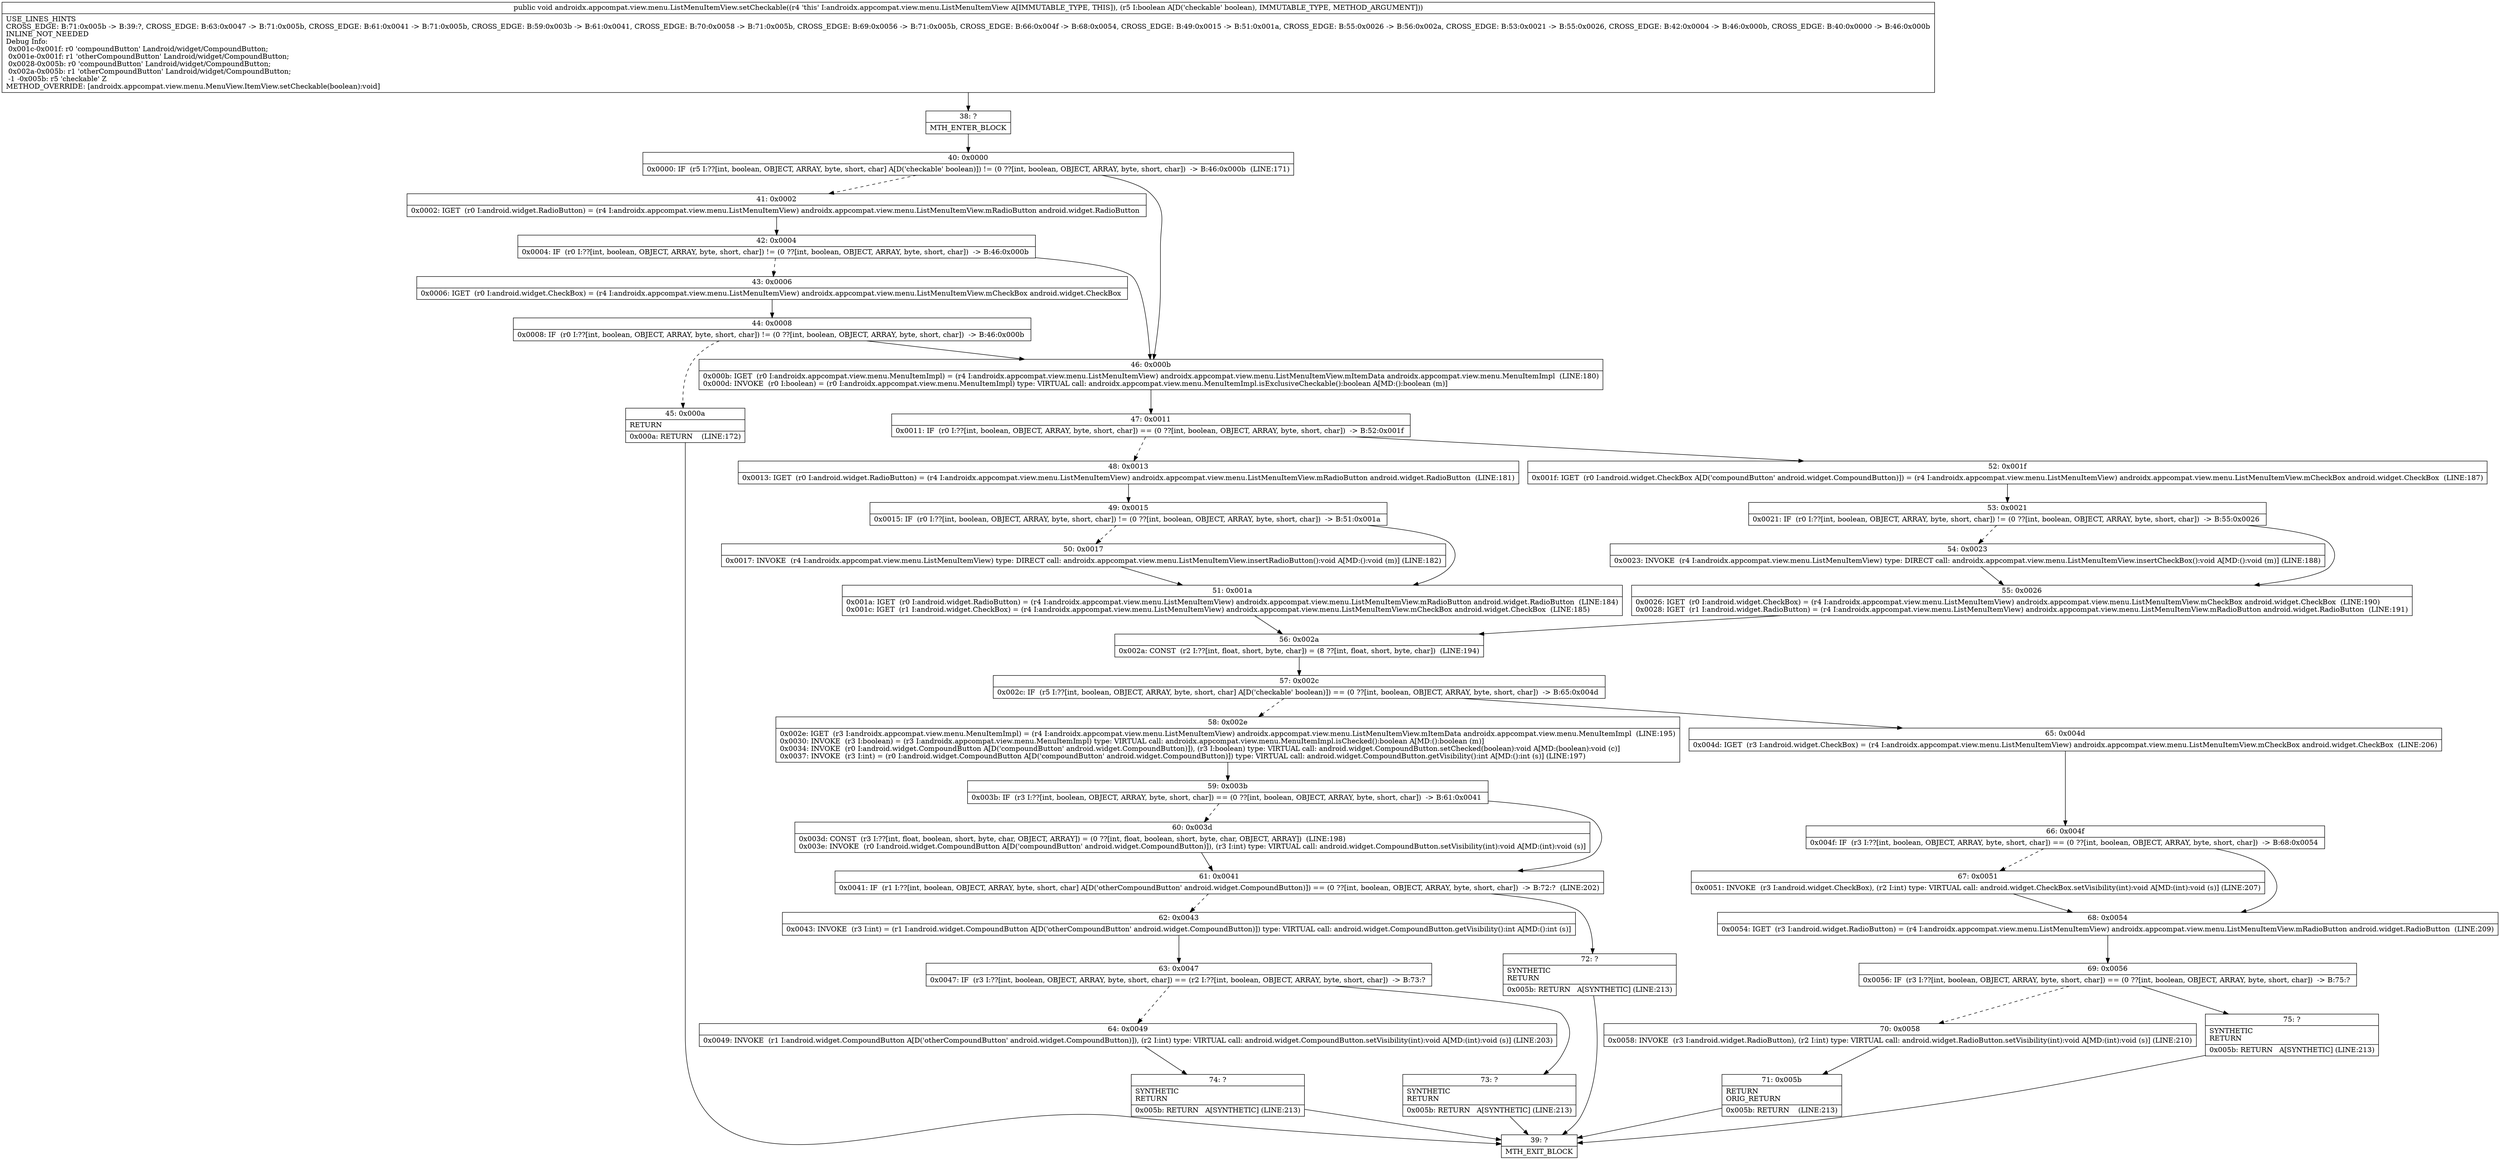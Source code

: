 digraph "CFG forandroidx.appcompat.view.menu.ListMenuItemView.setCheckable(Z)V" {
Node_38 [shape=record,label="{38\:\ ?|MTH_ENTER_BLOCK\l}"];
Node_40 [shape=record,label="{40\:\ 0x0000|0x0000: IF  (r5 I:??[int, boolean, OBJECT, ARRAY, byte, short, char] A[D('checkable' boolean)]) != (0 ??[int, boolean, OBJECT, ARRAY, byte, short, char])  \-\> B:46:0x000b  (LINE:171)\l}"];
Node_41 [shape=record,label="{41\:\ 0x0002|0x0002: IGET  (r0 I:android.widget.RadioButton) = (r4 I:androidx.appcompat.view.menu.ListMenuItemView) androidx.appcompat.view.menu.ListMenuItemView.mRadioButton android.widget.RadioButton \l}"];
Node_42 [shape=record,label="{42\:\ 0x0004|0x0004: IF  (r0 I:??[int, boolean, OBJECT, ARRAY, byte, short, char]) != (0 ??[int, boolean, OBJECT, ARRAY, byte, short, char])  \-\> B:46:0x000b \l}"];
Node_43 [shape=record,label="{43\:\ 0x0006|0x0006: IGET  (r0 I:android.widget.CheckBox) = (r4 I:androidx.appcompat.view.menu.ListMenuItemView) androidx.appcompat.view.menu.ListMenuItemView.mCheckBox android.widget.CheckBox \l}"];
Node_44 [shape=record,label="{44\:\ 0x0008|0x0008: IF  (r0 I:??[int, boolean, OBJECT, ARRAY, byte, short, char]) != (0 ??[int, boolean, OBJECT, ARRAY, byte, short, char])  \-\> B:46:0x000b \l}"];
Node_45 [shape=record,label="{45\:\ 0x000a|RETURN\l|0x000a: RETURN    (LINE:172)\l}"];
Node_39 [shape=record,label="{39\:\ ?|MTH_EXIT_BLOCK\l}"];
Node_46 [shape=record,label="{46\:\ 0x000b|0x000b: IGET  (r0 I:androidx.appcompat.view.menu.MenuItemImpl) = (r4 I:androidx.appcompat.view.menu.ListMenuItemView) androidx.appcompat.view.menu.ListMenuItemView.mItemData androidx.appcompat.view.menu.MenuItemImpl  (LINE:180)\l0x000d: INVOKE  (r0 I:boolean) = (r0 I:androidx.appcompat.view.menu.MenuItemImpl) type: VIRTUAL call: androidx.appcompat.view.menu.MenuItemImpl.isExclusiveCheckable():boolean A[MD:():boolean (m)]\l}"];
Node_47 [shape=record,label="{47\:\ 0x0011|0x0011: IF  (r0 I:??[int, boolean, OBJECT, ARRAY, byte, short, char]) == (0 ??[int, boolean, OBJECT, ARRAY, byte, short, char])  \-\> B:52:0x001f \l}"];
Node_48 [shape=record,label="{48\:\ 0x0013|0x0013: IGET  (r0 I:android.widget.RadioButton) = (r4 I:androidx.appcompat.view.menu.ListMenuItemView) androidx.appcompat.view.menu.ListMenuItemView.mRadioButton android.widget.RadioButton  (LINE:181)\l}"];
Node_49 [shape=record,label="{49\:\ 0x0015|0x0015: IF  (r0 I:??[int, boolean, OBJECT, ARRAY, byte, short, char]) != (0 ??[int, boolean, OBJECT, ARRAY, byte, short, char])  \-\> B:51:0x001a \l}"];
Node_50 [shape=record,label="{50\:\ 0x0017|0x0017: INVOKE  (r4 I:androidx.appcompat.view.menu.ListMenuItemView) type: DIRECT call: androidx.appcompat.view.menu.ListMenuItemView.insertRadioButton():void A[MD:():void (m)] (LINE:182)\l}"];
Node_51 [shape=record,label="{51\:\ 0x001a|0x001a: IGET  (r0 I:android.widget.RadioButton) = (r4 I:androidx.appcompat.view.menu.ListMenuItemView) androidx.appcompat.view.menu.ListMenuItemView.mRadioButton android.widget.RadioButton  (LINE:184)\l0x001c: IGET  (r1 I:android.widget.CheckBox) = (r4 I:androidx.appcompat.view.menu.ListMenuItemView) androidx.appcompat.view.menu.ListMenuItemView.mCheckBox android.widget.CheckBox  (LINE:185)\l}"];
Node_56 [shape=record,label="{56\:\ 0x002a|0x002a: CONST  (r2 I:??[int, float, short, byte, char]) = (8 ??[int, float, short, byte, char])  (LINE:194)\l}"];
Node_57 [shape=record,label="{57\:\ 0x002c|0x002c: IF  (r5 I:??[int, boolean, OBJECT, ARRAY, byte, short, char] A[D('checkable' boolean)]) == (0 ??[int, boolean, OBJECT, ARRAY, byte, short, char])  \-\> B:65:0x004d \l}"];
Node_58 [shape=record,label="{58\:\ 0x002e|0x002e: IGET  (r3 I:androidx.appcompat.view.menu.MenuItemImpl) = (r4 I:androidx.appcompat.view.menu.ListMenuItemView) androidx.appcompat.view.menu.ListMenuItemView.mItemData androidx.appcompat.view.menu.MenuItemImpl  (LINE:195)\l0x0030: INVOKE  (r3 I:boolean) = (r3 I:androidx.appcompat.view.menu.MenuItemImpl) type: VIRTUAL call: androidx.appcompat.view.menu.MenuItemImpl.isChecked():boolean A[MD:():boolean (m)]\l0x0034: INVOKE  (r0 I:android.widget.CompoundButton A[D('compoundButton' android.widget.CompoundButton)]), (r3 I:boolean) type: VIRTUAL call: android.widget.CompoundButton.setChecked(boolean):void A[MD:(boolean):void (c)]\l0x0037: INVOKE  (r3 I:int) = (r0 I:android.widget.CompoundButton A[D('compoundButton' android.widget.CompoundButton)]) type: VIRTUAL call: android.widget.CompoundButton.getVisibility():int A[MD:():int (s)] (LINE:197)\l}"];
Node_59 [shape=record,label="{59\:\ 0x003b|0x003b: IF  (r3 I:??[int, boolean, OBJECT, ARRAY, byte, short, char]) == (0 ??[int, boolean, OBJECT, ARRAY, byte, short, char])  \-\> B:61:0x0041 \l}"];
Node_60 [shape=record,label="{60\:\ 0x003d|0x003d: CONST  (r3 I:??[int, float, boolean, short, byte, char, OBJECT, ARRAY]) = (0 ??[int, float, boolean, short, byte, char, OBJECT, ARRAY])  (LINE:198)\l0x003e: INVOKE  (r0 I:android.widget.CompoundButton A[D('compoundButton' android.widget.CompoundButton)]), (r3 I:int) type: VIRTUAL call: android.widget.CompoundButton.setVisibility(int):void A[MD:(int):void (s)]\l}"];
Node_61 [shape=record,label="{61\:\ 0x0041|0x0041: IF  (r1 I:??[int, boolean, OBJECT, ARRAY, byte, short, char] A[D('otherCompoundButton' android.widget.CompoundButton)]) == (0 ??[int, boolean, OBJECT, ARRAY, byte, short, char])  \-\> B:72:?  (LINE:202)\l}"];
Node_62 [shape=record,label="{62\:\ 0x0043|0x0043: INVOKE  (r3 I:int) = (r1 I:android.widget.CompoundButton A[D('otherCompoundButton' android.widget.CompoundButton)]) type: VIRTUAL call: android.widget.CompoundButton.getVisibility():int A[MD:():int (s)]\l}"];
Node_63 [shape=record,label="{63\:\ 0x0047|0x0047: IF  (r3 I:??[int, boolean, OBJECT, ARRAY, byte, short, char]) == (r2 I:??[int, boolean, OBJECT, ARRAY, byte, short, char])  \-\> B:73:? \l}"];
Node_64 [shape=record,label="{64\:\ 0x0049|0x0049: INVOKE  (r1 I:android.widget.CompoundButton A[D('otherCompoundButton' android.widget.CompoundButton)]), (r2 I:int) type: VIRTUAL call: android.widget.CompoundButton.setVisibility(int):void A[MD:(int):void (s)] (LINE:203)\l}"];
Node_74 [shape=record,label="{74\:\ ?|SYNTHETIC\lRETURN\l|0x005b: RETURN   A[SYNTHETIC] (LINE:213)\l}"];
Node_73 [shape=record,label="{73\:\ ?|SYNTHETIC\lRETURN\l|0x005b: RETURN   A[SYNTHETIC] (LINE:213)\l}"];
Node_72 [shape=record,label="{72\:\ ?|SYNTHETIC\lRETURN\l|0x005b: RETURN   A[SYNTHETIC] (LINE:213)\l}"];
Node_65 [shape=record,label="{65\:\ 0x004d|0x004d: IGET  (r3 I:android.widget.CheckBox) = (r4 I:androidx.appcompat.view.menu.ListMenuItemView) androidx.appcompat.view.menu.ListMenuItemView.mCheckBox android.widget.CheckBox  (LINE:206)\l}"];
Node_66 [shape=record,label="{66\:\ 0x004f|0x004f: IF  (r3 I:??[int, boolean, OBJECT, ARRAY, byte, short, char]) == (0 ??[int, boolean, OBJECT, ARRAY, byte, short, char])  \-\> B:68:0x0054 \l}"];
Node_67 [shape=record,label="{67\:\ 0x0051|0x0051: INVOKE  (r3 I:android.widget.CheckBox), (r2 I:int) type: VIRTUAL call: android.widget.CheckBox.setVisibility(int):void A[MD:(int):void (s)] (LINE:207)\l}"];
Node_68 [shape=record,label="{68\:\ 0x0054|0x0054: IGET  (r3 I:android.widget.RadioButton) = (r4 I:androidx.appcompat.view.menu.ListMenuItemView) androidx.appcompat.view.menu.ListMenuItemView.mRadioButton android.widget.RadioButton  (LINE:209)\l}"];
Node_69 [shape=record,label="{69\:\ 0x0056|0x0056: IF  (r3 I:??[int, boolean, OBJECT, ARRAY, byte, short, char]) == (0 ??[int, boolean, OBJECT, ARRAY, byte, short, char])  \-\> B:75:? \l}"];
Node_70 [shape=record,label="{70\:\ 0x0058|0x0058: INVOKE  (r3 I:android.widget.RadioButton), (r2 I:int) type: VIRTUAL call: android.widget.RadioButton.setVisibility(int):void A[MD:(int):void (s)] (LINE:210)\l}"];
Node_71 [shape=record,label="{71\:\ 0x005b|RETURN\lORIG_RETURN\l|0x005b: RETURN    (LINE:213)\l}"];
Node_75 [shape=record,label="{75\:\ ?|SYNTHETIC\lRETURN\l|0x005b: RETURN   A[SYNTHETIC] (LINE:213)\l}"];
Node_52 [shape=record,label="{52\:\ 0x001f|0x001f: IGET  (r0 I:android.widget.CheckBox A[D('compoundButton' android.widget.CompoundButton)]) = (r4 I:androidx.appcompat.view.menu.ListMenuItemView) androidx.appcompat.view.menu.ListMenuItemView.mCheckBox android.widget.CheckBox  (LINE:187)\l}"];
Node_53 [shape=record,label="{53\:\ 0x0021|0x0021: IF  (r0 I:??[int, boolean, OBJECT, ARRAY, byte, short, char]) != (0 ??[int, boolean, OBJECT, ARRAY, byte, short, char])  \-\> B:55:0x0026 \l}"];
Node_54 [shape=record,label="{54\:\ 0x0023|0x0023: INVOKE  (r4 I:androidx.appcompat.view.menu.ListMenuItemView) type: DIRECT call: androidx.appcompat.view.menu.ListMenuItemView.insertCheckBox():void A[MD:():void (m)] (LINE:188)\l}"];
Node_55 [shape=record,label="{55\:\ 0x0026|0x0026: IGET  (r0 I:android.widget.CheckBox) = (r4 I:androidx.appcompat.view.menu.ListMenuItemView) androidx.appcompat.view.menu.ListMenuItemView.mCheckBox android.widget.CheckBox  (LINE:190)\l0x0028: IGET  (r1 I:android.widget.RadioButton) = (r4 I:androidx.appcompat.view.menu.ListMenuItemView) androidx.appcompat.view.menu.ListMenuItemView.mRadioButton android.widget.RadioButton  (LINE:191)\l}"];
MethodNode[shape=record,label="{public void androidx.appcompat.view.menu.ListMenuItemView.setCheckable((r4 'this' I:androidx.appcompat.view.menu.ListMenuItemView A[IMMUTABLE_TYPE, THIS]), (r5 I:boolean A[D('checkable' boolean), IMMUTABLE_TYPE, METHOD_ARGUMENT]))  | USE_LINES_HINTS\lCROSS_EDGE: B:71:0x005b \-\> B:39:?, CROSS_EDGE: B:63:0x0047 \-\> B:71:0x005b, CROSS_EDGE: B:61:0x0041 \-\> B:71:0x005b, CROSS_EDGE: B:59:0x003b \-\> B:61:0x0041, CROSS_EDGE: B:70:0x0058 \-\> B:71:0x005b, CROSS_EDGE: B:69:0x0056 \-\> B:71:0x005b, CROSS_EDGE: B:66:0x004f \-\> B:68:0x0054, CROSS_EDGE: B:49:0x0015 \-\> B:51:0x001a, CROSS_EDGE: B:55:0x0026 \-\> B:56:0x002a, CROSS_EDGE: B:53:0x0021 \-\> B:55:0x0026, CROSS_EDGE: B:42:0x0004 \-\> B:46:0x000b, CROSS_EDGE: B:40:0x0000 \-\> B:46:0x000b\lINLINE_NOT_NEEDED\lDebug Info:\l  0x001c\-0x001f: r0 'compoundButton' Landroid\/widget\/CompoundButton;\l  0x001e\-0x001f: r1 'otherCompoundButton' Landroid\/widget\/CompoundButton;\l  0x0028\-0x005b: r0 'compoundButton' Landroid\/widget\/CompoundButton;\l  0x002a\-0x005b: r1 'otherCompoundButton' Landroid\/widget\/CompoundButton;\l  \-1 \-0x005b: r5 'checkable' Z\lMETHOD_OVERRIDE: [androidx.appcompat.view.menu.MenuView.ItemView.setCheckable(boolean):void]\l}"];
MethodNode -> Node_38;Node_38 -> Node_40;
Node_40 -> Node_41[style=dashed];
Node_40 -> Node_46;
Node_41 -> Node_42;
Node_42 -> Node_43[style=dashed];
Node_42 -> Node_46;
Node_43 -> Node_44;
Node_44 -> Node_45[style=dashed];
Node_44 -> Node_46;
Node_45 -> Node_39;
Node_46 -> Node_47;
Node_47 -> Node_48[style=dashed];
Node_47 -> Node_52;
Node_48 -> Node_49;
Node_49 -> Node_50[style=dashed];
Node_49 -> Node_51;
Node_50 -> Node_51;
Node_51 -> Node_56;
Node_56 -> Node_57;
Node_57 -> Node_58[style=dashed];
Node_57 -> Node_65;
Node_58 -> Node_59;
Node_59 -> Node_60[style=dashed];
Node_59 -> Node_61;
Node_60 -> Node_61;
Node_61 -> Node_62[style=dashed];
Node_61 -> Node_72;
Node_62 -> Node_63;
Node_63 -> Node_64[style=dashed];
Node_63 -> Node_73;
Node_64 -> Node_74;
Node_74 -> Node_39;
Node_73 -> Node_39;
Node_72 -> Node_39;
Node_65 -> Node_66;
Node_66 -> Node_67[style=dashed];
Node_66 -> Node_68;
Node_67 -> Node_68;
Node_68 -> Node_69;
Node_69 -> Node_70[style=dashed];
Node_69 -> Node_75;
Node_70 -> Node_71;
Node_71 -> Node_39;
Node_75 -> Node_39;
Node_52 -> Node_53;
Node_53 -> Node_54[style=dashed];
Node_53 -> Node_55;
Node_54 -> Node_55;
Node_55 -> Node_56;
}

